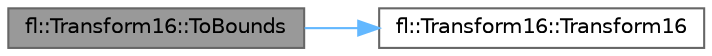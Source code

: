 digraph "fl::Transform16::ToBounds"
{
 // INTERACTIVE_SVG=YES
 // LATEX_PDF_SIZE
  bgcolor="transparent";
  edge [fontname=Helvetica,fontsize=10,labelfontname=Helvetica,labelfontsize=10];
  node [fontname=Helvetica,fontsize=10,shape=box,height=0.2,width=0.4];
  rankdir="LR";
  Node1 [id="Node000001",label="fl::Transform16::ToBounds",height=0.2,width=0.4,color="gray40", fillcolor="grey60", style="filled", fontcolor="black",tooltip=" "];
  Node1 -> Node2 [id="edge1_Node000001_Node000002",color="steelblue1",style="solid",tooltip=" "];
  Node2 [id="Node000002",label="fl::Transform16::Transform16",height=0.2,width=0.4,color="grey40", fillcolor="white", style="filled",URL="$d0/dfa/structfl_1_1_transform16_a0ebc1a78d8c8bd14f8c2ba540b2558da.html#a0ebc1a78d8c8bd14f8c2ba540b2558da",tooltip=" "];
}
